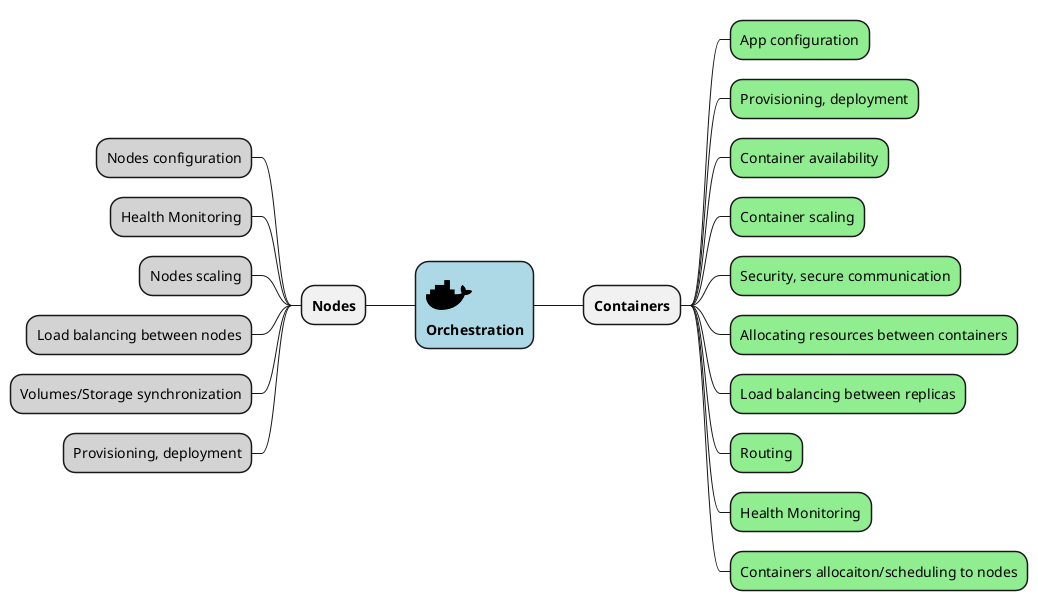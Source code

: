 @startmindmap docker-orchesrtation
'Icons
!include <cloudinsight/docker>

*[#lightblue] <$docker>\n**Orchestration**
** **Containers**
***[#lightgreen] App configuration
***[#lightgreen] Provisioning, deployment
***[#lightgreen] Container availability
***[#lightgreen] Container scaling
***[#lightgreen] Security, secure communication
***[#lightgreen] Allocating resources between containers
***[#lightgreen] Load balancing between replicas
***[#lightgreen] Routing
***[#lightgreen] Health Monitoring
***[#lightgreen] Containers allocaiton/scheduling to nodes

left side

** **Nodes**
***[#lightgray] Nodes configuration
***[#lightgray] Health Monitoring
***[#lightgray] Nodes scaling
***[#lightgray] Load balancing between nodes
***[#lightgray] Volumes/Storage synchronization
***[#lightgray] Provisioning, deployment

@endmindmap